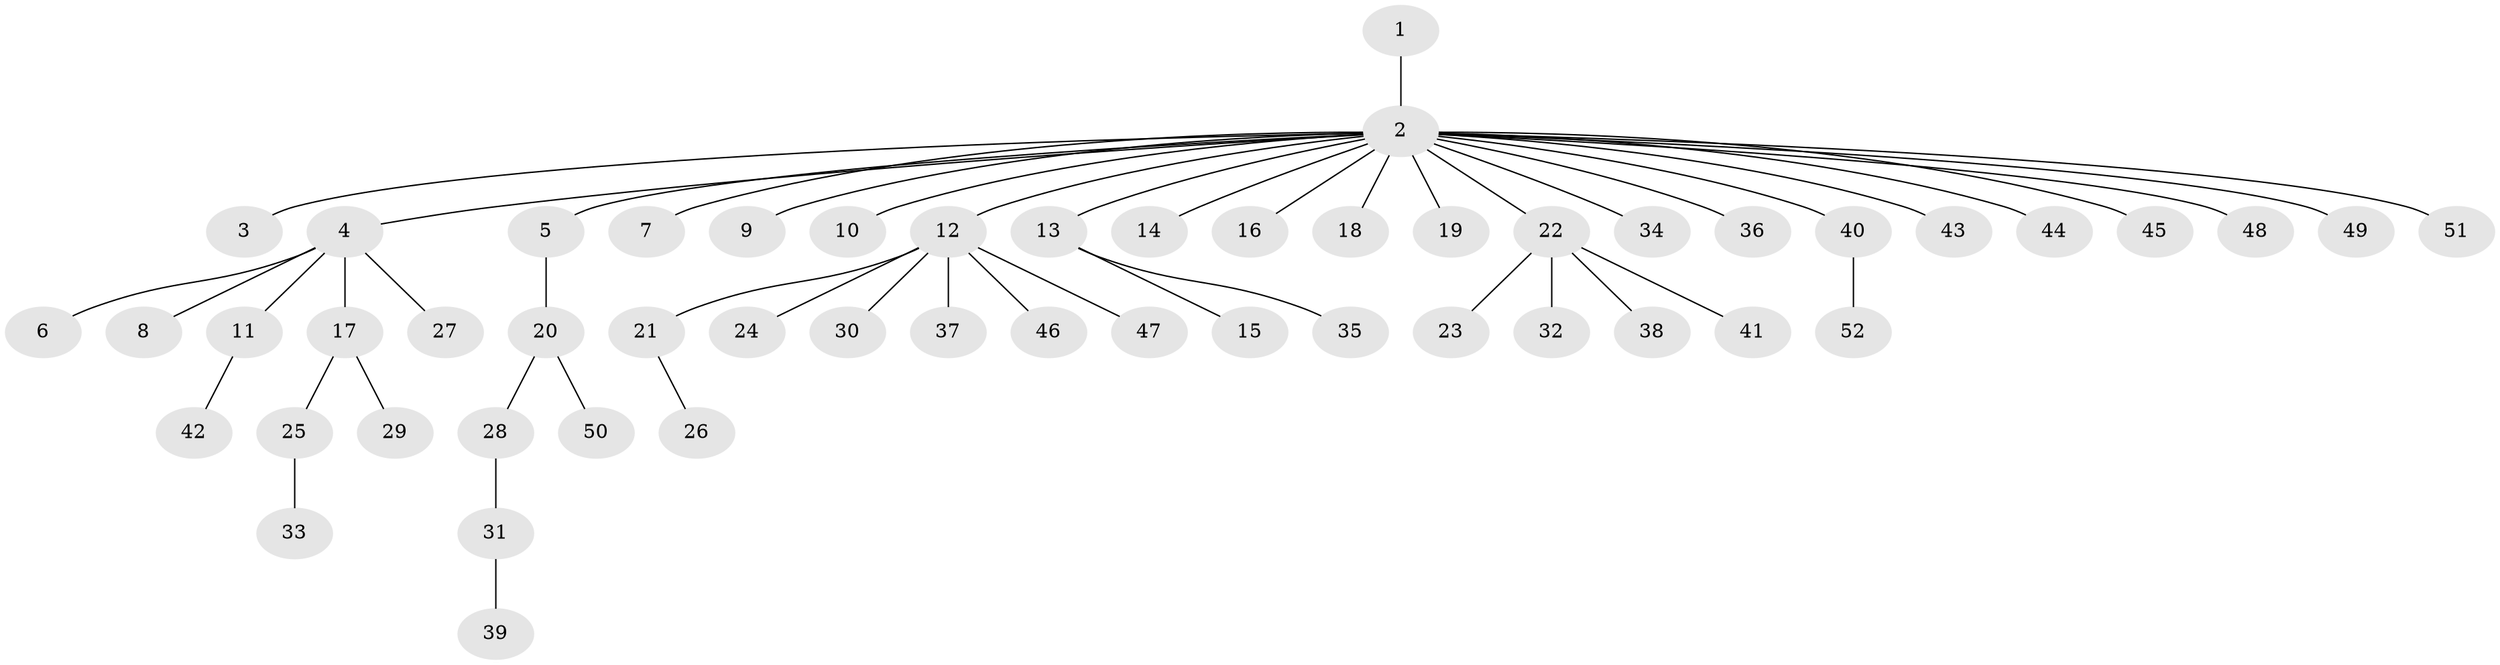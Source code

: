 // Generated by graph-tools (version 1.1) at 2025/11/02/27/25 16:11:11]
// undirected, 52 vertices, 51 edges
graph export_dot {
graph [start="1"]
  node [color=gray90,style=filled];
  1;
  2;
  3;
  4;
  5;
  6;
  7;
  8;
  9;
  10;
  11;
  12;
  13;
  14;
  15;
  16;
  17;
  18;
  19;
  20;
  21;
  22;
  23;
  24;
  25;
  26;
  27;
  28;
  29;
  30;
  31;
  32;
  33;
  34;
  35;
  36;
  37;
  38;
  39;
  40;
  41;
  42;
  43;
  44;
  45;
  46;
  47;
  48;
  49;
  50;
  51;
  52;
  1 -- 2;
  2 -- 3;
  2 -- 4;
  2 -- 5;
  2 -- 7;
  2 -- 9;
  2 -- 10;
  2 -- 12;
  2 -- 13;
  2 -- 14;
  2 -- 16;
  2 -- 18;
  2 -- 19;
  2 -- 22;
  2 -- 34;
  2 -- 36;
  2 -- 40;
  2 -- 43;
  2 -- 44;
  2 -- 45;
  2 -- 48;
  2 -- 49;
  2 -- 51;
  4 -- 6;
  4 -- 8;
  4 -- 11;
  4 -- 17;
  4 -- 27;
  5 -- 20;
  11 -- 42;
  12 -- 21;
  12 -- 24;
  12 -- 30;
  12 -- 37;
  12 -- 46;
  12 -- 47;
  13 -- 15;
  13 -- 35;
  17 -- 25;
  17 -- 29;
  20 -- 28;
  20 -- 50;
  21 -- 26;
  22 -- 23;
  22 -- 32;
  22 -- 38;
  22 -- 41;
  25 -- 33;
  28 -- 31;
  31 -- 39;
  40 -- 52;
}
